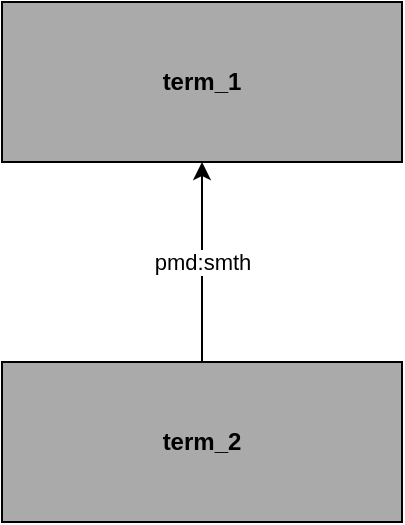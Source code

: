 <mxfile type="device">
  <diagram name="one.drawio" id="b4c815603270">
    <mxGraphModel dx="1600" dy="850" grid="1" gridSize="10" guides="1" tooltips="1" connect="1"
      arrows="1" fold="1" page="1" pageScale="1" pageWidth="1100" pageHeight="850" math="0"
      shadow="0">
      <root>
        <mxCell id="0" />
        <mxCell id="1" parent="0" />
        <mxCell id="b4c815603270-3" style="edgeStyle=orthogonalEdgeStyle;rounded=0;orthogonalLoop=1;jettySize=auto;html=1;exitX=0.5;exitY=1;exitDx=0;exitDy=0;entryX=0.5;entryY=0;entryDx=0;entryDy=0;startArrow=classic;endArrow=none;curved=0;dashed=0" edge="1" parent="1" source="b4c815603270-1" target="b4c815603270-2">
          <mxGeometry relative="1" as="geometry" />
        </mxCell>
        <mxCell id="b4c815603270-4" value="pmd:smth" style="edgeLabel;html=1;align=center;verticalAlign=middle;resizable=0;points=[];" vertex="1" connectable="0" parent="b4c815603270-3">
          <mxGeometry x="0" y="0" relative="1" as="geometry">
            <mxPoint as="offset" />
          </mxGeometry>
        </mxCell>        <mxCell id="b4c815603270-1" value="term_1" style="rounded=0;whiteSpace=wrap;html=1;fillColor=#aaaaaa;strokeColor=#000000;fontStyle=1;" parent="1" vertex="1">
          <mxGeometry x="205.0" y="0" width="200" height="80" as="geometry" />
        </mxCell>
        <mxCell id="b4c815603270-2" value="term_2" style="rounded=0;whiteSpace=wrap;html=1;fillColor=#aaaaaa;strokeColor=#000000;fontStyle=1;" parent="1" vertex="1">
          <mxGeometry x="205.0" y="180" width="200" height="80" as="geometry" />
        </mxCell>

      </root>
    </mxGraphModel>
  </diagram>
</mxfile>